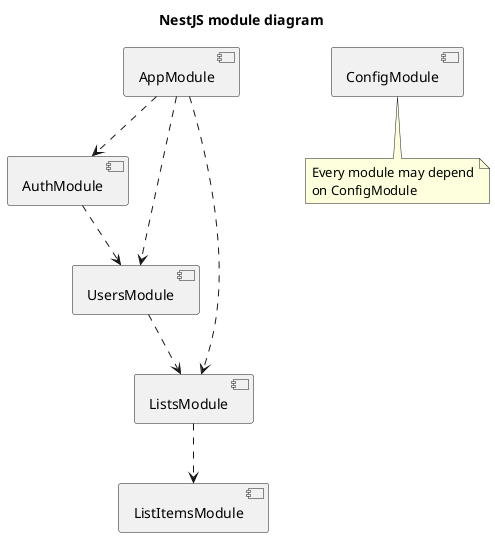 @startuml moduleDiagram
title NestJS module diagram

component "AppModule" as app_module
component "ConfigModule" as config_module
component "AuthModule" as auth_module
component "UsersModule" as users_module
component "ListsModule" as lists_module
component "ListItemsModule" as list_items_module

app_module .-> auth_module
app_module .-> users_module
app_module .-> lists_module

auth_module .-> users_module

users_module .-> lists_module

lists_module .-> list_items_module

note bottom of config_module
Every module may depend
on ConfigModule
end note

@enduml